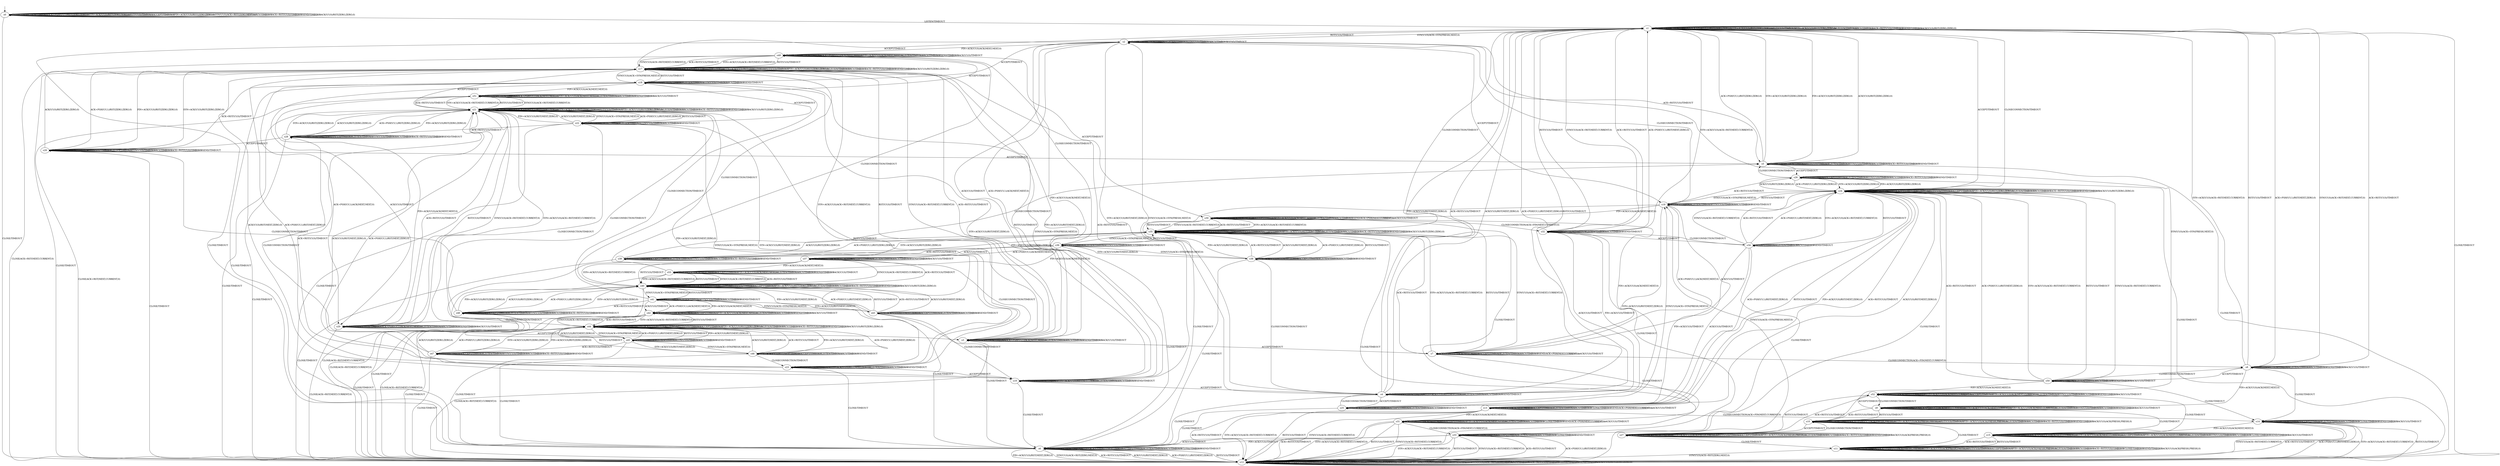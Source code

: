 digraph h16 {
s0 [label="s0"];
s1 [label="s1"];
s12 [label="s12"];
s2 [label="s2"];
s24 [label="s24"];
s3 [label="s3"];
s4 [label="s4"];
s5 [label="s5"];
s6 [label="s6"];
s16 [label="s16"];
s49 [label="s49"];
s7 [label="s7"];
s17 [label="s17"];
s25 [label="s25"];
s26 [label="s26"];
s8 [label="s8"];
s13 [label="s13"];
s18 [label="s18"];
s30 [label="s30"];
s35 [label="s35"];
s9 [label="s9"];
s14 [label="s14"];
s19 [label="s19"];
s20 [label="s20"];
s29 [label="s29"];
s31 [label="s31"];
s32 [label="s32"];
s36 [label="s36"];
s50 [label="s50"];
s51 [label="s51"];
s10 [label="s10"];
s15 [label="s15"];
s21 [label="s21"];
s33 [label="s33"];
s34 [label="s34"];
s37 [label="s37"];
s38 [label="s38"];
s39 [label="s39"];
s52 [label="s52"];
s53 [label="s53"];
s11 [label="s11"];
s22 [label="s22"];
s27 [label="s27"];
s40 [label="s40"];
s23 [label="s23"];
s28 [label="s28"];
s41 [label="s41"];
s42 [label="s42"];
s43 [label="s43"];
s48 [label="s48"];
s44 [label="s44"];
s45 [label="s45"];
s46 [label="s46"];
s47 [label="s47"];
s0 -> s0 [label="CLOSECONNECTION/TIMEOUT"];
s0 -> s0 [label="ACK+PSH(V,V,1)/RST(ZERO,ZERO,0)"];
s0 -> s0 [label="SYN+ACK(V,V,0)/RST(ZERO,ZERO,0)"];
s0 -> s0 [label="RST(V,V,0)/TIMEOUT"];
s0 -> s0 [label="ACCEPT/TIMEOUT"];
s0 -> s0 [label="FIN+ACK(V,V,0)/RST(ZERO,ZERO,0)"];
s0 -> s1 [label="LISTEN/TIMEOUT"];
s0 -> s0 [label="SYN(V,V,0)/ACK+RST(ZERO,NEXT,0)"];
s0 -> s0 [label="RCV/TIMEOUT"];
s0 -> s0 [label="ACK+RST(V,V,0)/TIMEOUT"];
s0 -> s12 [label="CLOSE/TIMEOUT"];
s0 -> s0 [label="SEND/TIMEOUT"];
s0 -> s0 [label="ACK(V,V,0)/RST(ZERO,ZERO,0)"];
s1 -> s1 [label="CLOSECONNECTION/TIMEOUT"];
s1 -> s1 [label="ACK+PSH(V,V,1)/RST(ZERO,ZERO,0)"];
s1 -> s1 [label="SYN+ACK(V,V,0)/RST(ZERO,ZERO,0)"];
s1 -> s1 [label="RST(V,V,0)/TIMEOUT"];
s1 -> s24 [label="ACCEPT/TIMEOUT"];
s1 -> s1 [label="FIN+ACK(V,V,0)/RST(ZERO,ZERO,0)"];
s1 -> s1 [label="LISTEN/TIMEOUT"];
s1 -> s2 [label="SYN(V,V,0)/ACK+SYN(FRESH,NEXT,0)"];
s1 -> s1 [label="RCV/TIMEOUT"];
s1 -> s1 [label="ACK+RST(V,V,0)/TIMEOUT"];
s1 -> s12 [label="CLOSE/TIMEOUT"];
s1 -> s1 [label="SEND/TIMEOUT"];
s1 -> s1 [label="ACK(V,V,0)/RST(ZERO,ZERO,0)"];
s12 -> s12 [label="CLOSECONNECTION/TIMEOUT"];
s12 -> s12 [label="ACK+PSH(V,V,1)/RST(ZERO,ZERO,0)"];
s12 -> s12 [label="SYN+ACK(V,V,0)/RST(ZERO,ZERO,0)"];
s12 -> s12 [label="RST(V,V,0)/TIMEOUT"];
s12 -> s12 [label="ACCEPT/TIMEOUT"];
s12 -> s12 [label="FIN+ACK(V,V,0)/RST(ZERO,ZERO,0)"];
s12 -> s12 [label="LISTEN/TIMEOUT"];
s12 -> s12 [label="SYN(V,V,0)/ACK+RST(ZERO,NEXT,0)"];
s12 -> s12 [label="RCV/TIMEOUT"];
s12 -> s12 [label="ACK+RST(V,V,0)/TIMEOUT"];
s12 -> s12 [label="CLOSE/TIMEOUT"];
s12 -> s12 [label="SEND/TIMEOUT"];
s12 -> s12 [label="ACK(V,V,0)/RST(ZERO,ZERO,0)"];
s2 -> s2 [label="CLOSECONNECTION/TIMEOUT"];
s2 -> s3 [label="ACK+PSH(V,V,1)/ACK(NEXT,NEXT,0)"];
s2 -> s4 [label="SYN+ACK(V,V,0)/RST(NEXT,ZERO,0)"];
s2 -> s1 [label="RST(V,V,0)/TIMEOUT"];
s2 -> s16 [label="ACCEPT/TIMEOUT"];
s2 -> s49 [label="FIN+ACK(V,V,0)/ACK(NEXT,NEXT,0)"];
s2 -> s2 [label="LISTEN/TIMEOUT"];
s2 -> s2 [label="SYN(V,V,0)/TIMEOUT"];
s2 -> s2 [label="RCV/TIMEOUT"];
s2 -> s5 [label="ACK+RST(V,V,0)/TIMEOUT"];
s2 -> s6 [label="CLOSE/TIMEOUT"];
s2 -> s2 [label="SEND/TIMEOUT"];
s2 -> s3 [label="ACK(V,V,0)/TIMEOUT"];
s24 -> s1 [label="CLOSECONNECTION/TIMEOUT"];
s24 -> s24 [label="ACK+PSH(V,V,1)/RST(ZERO,ZERO,0)"];
s24 -> s24 [label="SYN+ACK(V,V,0)/RST(ZERO,ZERO,0)"];
s24 -> s24 [label="RST(V,V,0)/TIMEOUT"];
s24 -> s24 [label="ACCEPT/TIMEOUT"];
s24 -> s24 [label="FIN+ACK(V,V,0)/RST(ZERO,ZERO,0)"];
s24 -> s24 [label="LISTEN/TIMEOUT"];
s24 -> s16 [label="SYN(V,V,0)/ACK+SYN(FRESH,NEXT,0)"];
s24 -> s24 [label="RCV/TIMEOUT"];
s24 -> s24 [label="ACK+RST(V,V,0)/TIMEOUT"];
s24 -> s12 [label="CLOSE/TIMEOUT"];
s24 -> s24 [label="SEND/TIMEOUT"];
s24 -> s24 [label="ACK(V,V,0)/RST(ZERO,ZERO,0)"];
s3 -> s3 [label="CLOSECONNECTION/TIMEOUT"];
s3 -> s3 [label="ACK+PSH(V,V,1)/ACK(NEXT,NEXT,0)"];
s3 -> s17 [label="SYN+ACK(V,V,0)/ACK+RST(NEXT,CURRENT,0)"];
s3 -> s17 [label="RST(V,V,0)/TIMEOUT"];
s3 -> s7 [label="ACCEPT/TIMEOUT"];
s3 -> s49 [label="FIN+ACK(V,V,0)/ACK(NEXT,NEXT,0)"];
s3 -> s3 [label="LISTEN/TIMEOUT"];
s3 -> s17 [label="SYN(V,V,0)/ACK+RST(NEXT,CURRENT,0)"];
s3 -> s3 [label="RCV/TIMEOUT"];
s3 -> s17 [label="ACK+RST(V,V,0)/TIMEOUT"];
s3 -> s12 [label="CLOSE/ACK+RST(NEXT,CURRENT,0)"];
s3 -> s3 [label="SEND/TIMEOUT"];
s3 -> s3 [label="ACK(V,V,0)/TIMEOUT"];
s4 -> s4 [label="CLOSECONNECTION/TIMEOUT"];
s4 -> s1 [label="ACK+PSH(V,V,1)/RST(NEXT,ZERO,0)"];
s4 -> s4 [label="SYN+ACK(V,V,0)/RST(NEXT,ZERO,0)"];
s4 -> s1 [label="RST(V,V,0)/TIMEOUT"];
s4 -> s25 [label="ACCEPT/TIMEOUT"];
s4 -> s1 [label="FIN+ACK(V,V,0)/RST(NEXT,ZERO,0)"];
s4 -> s4 [label="LISTEN/TIMEOUT"];
s4 -> s2 [label="SYN(V,V,0)/ACK+SYN(FRESH,NEXT,0)"];
s4 -> s4 [label="RCV/TIMEOUT"];
s4 -> s1 [label="ACK+RST(V,V,0)/TIMEOUT"];
s4 -> s6 [label="CLOSE/TIMEOUT"];
s4 -> s4 [label="SEND/TIMEOUT"];
s4 -> s1 [label="ACK(V,V,0)/RST(NEXT,ZERO,0)"];
s5 -> s5 [label="CLOSECONNECTION/TIMEOUT"];
s5 -> s1 [label="ACK+PSH(V,V,1)/RST(ZERO,ZERO,0)"];
s5 -> s1 [label="SYN+ACK(V,V,0)/RST(ZERO,ZERO,0)"];
s5 -> s5 [label="RST(V,V,0)/TIMEOUT"];
s5 -> s26 [label="ACCEPT/TIMEOUT"];
s5 -> s1 [label="FIN+ACK(V,V,0)/RST(ZERO,ZERO,0)"];
s5 -> s5 [label="LISTEN/TIMEOUT"];
s5 -> s5 [label="SYN(V,V,0)/TIMEOUT"];
s5 -> s5 [label="RCV/TIMEOUT"];
s5 -> s5 [label="ACK+RST(V,V,0)/TIMEOUT"];
s5 -> s12 [label="CLOSE/TIMEOUT"];
s5 -> s5 [label="SEND/TIMEOUT"];
s5 -> s1 [label="ACK(V,V,0)/RST(ZERO,ZERO,0)"];
s6 -> s6 [label="CLOSECONNECTION/TIMEOUT"];
s6 -> s12 [label="ACK+PSH(V,V,1)/RST(NEXT,ZERO,0)"];
s6 -> s6 [label="SYN+ACK(V,V,0)/RST(NEXT,ZERO,0)"];
s6 -> s12 [label="RST(V,V,0)/TIMEOUT"];
s6 -> s6 [label="ACCEPT/TIMEOUT"];
s6 -> s12 [label="FIN+ACK(V,V,0)/RST(NEXT,ZERO,0)"];
s6 -> s6 [label="LISTEN/TIMEOUT"];
s6 -> s12 [label="SYN(V,V,0)/ACK+RST(ZERO,NEXT,0)"];
s6 -> s6 [label="RCV/TIMEOUT"];
s6 -> s12 [label="ACK+RST(V,V,0)/TIMEOUT"];
s6 -> s6 [label="CLOSE/TIMEOUT"];
s6 -> s6 [label="SEND/TIMEOUT"];
s6 -> s12 [label="ACK(V,V,0)/RST(NEXT,ZERO,0)"];
s16 -> s2 [label="CLOSECONNECTION/TIMEOUT"];
s16 -> s7 [label="ACK+PSH(V,V,1)/ACK(NEXT,NEXT,0)"];
s16 -> s25 [label="SYN+ACK(V,V,0)/RST(NEXT,ZERO,0)"];
s16 -> s24 [label="RST(V,V,0)/TIMEOUT"];
s16 -> s16 [label="ACCEPT/TIMEOUT"];
s16 -> s30 [label="FIN+ACK(V,V,0)/ACK(NEXT,NEXT,0)"];
s16 -> s16 [label="LISTEN/TIMEOUT"];
s16 -> s16 [label="SYN(V,V,0)/TIMEOUT"];
s16 -> s16 [label="RCV/TIMEOUT"];
s16 -> s26 [label="ACK+RST(V,V,0)/TIMEOUT"];
s16 -> s6 [label="CLOSE/TIMEOUT"];
s16 -> s16 [label="SEND/TIMEOUT"];
s16 -> s7 [label="ACK(V,V,0)/TIMEOUT"];
s49 -> s49 [label="CLOSECONNECTION/TIMEOUT"];
s49 -> s49 [label="ACK+PSH(V,V,1)/ACK(NEXT,NEXT,0)"];
s49 -> s17 [label="SYN+ACK(V,V,0)/ACK+RST(NEXT,CURRENT,0)"];
s49 -> s17 [label="RST(V,V,0)/TIMEOUT"];
s49 -> s30 [label="ACCEPT/TIMEOUT"];
s49 -> s49 [label="FIN+ACK(V,V,0)/ACK(NEXT,NEXT,0)"];
s49 -> s49 [label="LISTEN/TIMEOUT"];
s49 -> s17 [label="SYN(V,V,0)/ACK+RST(NEXT,CURRENT,0)"];
s49 -> s49 [label="RCV/TIMEOUT"];
s49 -> s17 [label="ACK+RST(V,V,0)/TIMEOUT"];
s49 -> s12 [label="CLOSE/ACK+RST(NEXT,CURRENT,0)"];
s49 -> s49 [label="SEND/TIMEOUT"];
s49 -> s49 [label="ACK(V,V,0)/TIMEOUT"];
s7 -> s8 [label="CLOSECONNECTION/ACK+FIN(NEXT,CURRENT,0)"];
s7 -> s7 [label="ACK+PSH(V,V,1)/ACK(NEXT,NEXT,0)"];
s7 -> s35 [label="SYN+ACK(V,V,0)/ACK+RST(NEXT,CURRENT,0)"];
s7 -> s35 [label="RST(V,V,0)/TIMEOUT"];
s7 -> s7 [label="ACCEPT/TIMEOUT"];
s7 -> s30 [label="FIN+ACK(V,V,0)/ACK(NEXT,NEXT,0)"];
s7 -> s7 [label="LISTEN/TIMEOUT"];
s7 -> s35 [label="SYN(V,V,0)/ACK+RST(NEXT,CURRENT,0)"];
s7 -> s7 [label="RCV/TIMEOUT"];
s7 -> s35 [label="ACK+RST(V,V,0)/TIMEOUT"];
s7 -> s13 [label="CLOSE/TIMEOUT"];
s7 -> s7 [label="SEND/ACK+PSH(NEXT,CURRENT,1)"];
s7 -> s7 [label="ACK(V,V,0)/TIMEOUT"];
s17 -> s17 [label="CLOSECONNECTION/TIMEOUT"];
s17 -> s17 [label="ACK+PSH(V,V,1)/RST(ZERO,ZERO,0)"];
s17 -> s17 [label="SYN+ACK(V,V,0)/RST(ZERO,ZERO,0)"];
s17 -> s17 [label="RST(V,V,0)/TIMEOUT"];
s17 -> s1 [label="ACCEPT/TIMEOUT"];
s17 -> s17 [label="FIN+ACK(V,V,0)/RST(ZERO,ZERO,0)"];
s17 -> s17 [label="LISTEN/TIMEOUT"];
s17 -> s18 [label="SYN(V,V,0)/ACK+SYN(FRESH,NEXT,0)"];
s17 -> s17 [label="RCV/TIMEOUT"];
s17 -> s17 [label="ACK+RST(V,V,0)/TIMEOUT"];
s17 -> s12 [label="CLOSE/TIMEOUT"];
s17 -> s17 [label="SEND/TIMEOUT"];
s17 -> s17 [label="ACK(V,V,0)/RST(ZERO,ZERO,0)"];
s25 -> s4 [label="CLOSECONNECTION/TIMEOUT"];
s25 -> s24 [label="ACK+PSH(V,V,1)/RST(NEXT,ZERO,0)"];
s25 -> s25 [label="SYN+ACK(V,V,0)/RST(NEXT,ZERO,0)"];
s25 -> s24 [label="RST(V,V,0)/TIMEOUT"];
s25 -> s25 [label="ACCEPT/TIMEOUT"];
s25 -> s24 [label="FIN+ACK(V,V,0)/RST(NEXT,ZERO,0)"];
s25 -> s25 [label="LISTEN/TIMEOUT"];
s25 -> s16 [label="SYN(V,V,0)/ACK+SYN(FRESH,NEXT,0)"];
s25 -> s25 [label="RCV/TIMEOUT"];
s25 -> s24 [label="ACK+RST(V,V,0)/TIMEOUT"];
s25 -> s6 [label="CLOSE/TIMEOUT"];
s25 -> s25 [label="SEND/TIMEOUT"];
s25 -> s24 [label="ACK(V,V,0)/RST(NEXT,ZERO,0)"];
s26 -> s5 [label="CLOSECONNECTION/TIMEOUT"];
s26 -> s24 [label="ACK+PSH(V,V,1)/RST(ZERO,ZERO,0)"];
s26 -> s24 [label="SYN+ACK(V,V,0)/RST(ZERO,ZERO,0)"];
s26 -> s26 [label="RST(V,V,0)/TIMEOUT"];
s26 -> s26 [label="ACCEPT/TIMEOUT"];
s26 -> s24 [label="FIN+ACK(V,V,0)/RST(ZERO,ZERO,0)"];
s26 -> s26 [label="LISTEN/TIMEOUT"];
s26 -> s26 [label="SYN(V,V,0)/TIMEOUT"];
s26 -> s26 [label="RCV/TIMEOUT"];
s26 -> s26 [label="ACK+RST(V,V,0)/TIMEOUT"];
s26 -> s12 [label="CLOSE/TIMEOUT"];
s26 -> s26 [label="SEND/TIMEOUT"];
s26 -> s24 [label="ACK(V,V,0)/RST(ZERO,ZERO,0)"];
s8 -> s8 [label="CLOSECONNECTION/TIMEOUT"];
s8 -> s1 [label="ACK+PSH(V,V,1)/RST(NEXT,ZERO,0)"];
s8 -> s1 [label="SYN+ACK(V,V,0)/ACK+RST(NEXT,CURRENT,0)"];
s8 -> s1 [label="RST(V,V,0)/TIMEOUT"];
s8 -> s50 [label="ACCEPT/TIMEOUT"];
s8 -> s9 [label="FIN+ACK(V,V,0)/ACK(NEXT,NEXT,0)"];
s8 -> s8 [label="LISTEN/TIMEOUT"];
s8 -> s1 [label="SYN(V,V,0)/ACK+RST(NEXT,CURRENT,0)"];
s8 -> s8 [label="RCV/TIMEOUT"];
s8 -> s1 [label="ACK+RST(V,V,0)/TIMEOUT"];
s8 -> s14 [label="CLOSE/TIMEOUT"];
s8 -> s8 [label="SEND/TIMEOUT"];
s8 -> s8 [label="ACK(V,V,0)/TIMEOUT"];
s13 -> s14 [label="CLOSECONNECTION/ACK+FIN(NEXT,CURRENT,0)"];
s13 -> s13 [label="ACK+PSH(V,V,1)/ACK(NEXT,NEXT,0)"];
s13 -> s12 [label="SYN+ACK(V,V,0)/ACK+RST(NEXT,CURRENT,0)"];
s13 -> s12 [label="RST(V,V,0)/TIMEOUT"];
s13 -> s13 [label="ACCEPT/TIMEOUT"];
s13 -> s31 [label="FIN+ACK(V,V,0)/ACK(NEXT,NEXT,0)"];
s13 -> s13 [label="LISTEN/TIMEOUT"];
s13 -> s12 [label="SYN(V,V,0)/ACK+RST(NEXT,CURRENT,0)"];
s13 -> s13 [label="RCV/TIMEOUT"];
s13 -> s12 [label="ACK+RST(V,V,0)/TIMEOUT"];
s13 -> s13 [label="CLOSE/TIMEOUT"];
s13 -> s13 [label="SEND/ACK+PSH(NEXT,CURRENT,1)"];
s13 -> s13 [label="ACK(V,V,0)/TIMEOUT"];
s18 -> s18 [label="CLOSECONNECTION/TIMEOUT"];
s18 -> s20 [label="ACK+PSH(V,V,1)/ACK(NEXT,NEXT,0)"];
s18 -> s19 [label="SYN+ACK(V,V,0)/RST(NEXT,ZERO,0)"];
s18 -> s17 [label="RST(V,V,0)/TIMEOUT"];
s18 -> s2 [label="ACCEPT/TIMEOUT"];
s18 -> s51 [label="FIN+ACK(V,V,0)/ACK(NEXT,NEXT,0)"];
s18 -> s18 [label="LISTEN/TIMEOUT"];
s18 -> s18 [label="SYN(V,V,0)/TIMEOUT"];
s18 -> s18 [label="RCV/TIMEOUT"];
s18 -> s29 [label="ACK+RST(V,V,0)/TIMEOUT"];
s18 -> s6 [label="CLOSE/TIMEOUT"];
s18 -> s18 [label="SEND/TIMEOUT"];
s18 -> s20 [label="ACK(V,V,0)/TIMEOUT"];
s30 -> s32 [label="CLOSECONNECTION/ACK+FIN(NEXT,CURRENT,0)"];
s30 -> s30 [label="ACK+PSH(V,V,1)/ACK(NEXT,NEXT,0)"];
s30 -> s35 [label="SYN+ACK(V,V,0)/ACK+RST(NEXT,CURRENT,0)"];
s30 -> s35 [label="RST(V,V,0)/TIMEOUT"];
s30 -> s30 [label="ACCEPT/TIMEOUT"];
s30 -> s30 [label="FIN+ACK(V,V,0)/ACK(NEXT,NEXT,0)"];
s30 -> s30 [label="LISTEN/TIMEOUT"];
s30 -> s35 [label="SYN(V,V,0)/ACK+RST(NEXT,CURRENT,0)"];
s30 -> s30 [label="RCV/TIMEOUT"];
s30 -> s35 [label="ACK+RST(V,V,0)/TIMEOUT"];
s30 -> s31 [label="CLOSE/TIMEOUT"];
s30 -> s30 [label="SEND/ACK+PSH(NEXT,CURRENT,1)"];
s30 -> s30 [label="ACK(V,V,0)/TIMEOUT"];
s35 -> s1 [label="CLOSECONNECTION/TIMEOUT"];
s35 -> s35 [label="ACK+PSH(V,V,1)/RST(ZERO,ZERO,0)"];
s35 -> s35 [label="SYN+ACK(V,V,0)/RST(ZERO,ZERO,0)"];
s35 -> s35 [label="RST(V,V,0)/TIMEOUT"];
s35 -> s35 [label="ACCEPT/TIMEOUT"];
s35 -> s35 [label="FIN+ACK(V,V,0)/RST(ZERO,ZERO,0)"];
s35 -> s35 [label="LISTEN/TIMEOUT"];
s35 -> s36 [label="SYN(V,V,0)/ACK+SYN(FRESH,NEXT,0)"];
s35 -> s35 [label="RCV/TIMEOUT"];
s35 -> s35 [label="ACK+RST(V,V,0)/TIMEOUT"];
s35 -> s12 [label="CLOSE/TIMEOUT"];
s35 -> s35 [label="SEND/TIMEOUT"];
s35 -> s35 [label="ACK(V,V,0)/RST(ZERO,ZERO,0)"];
s9 -> s9 [label="CLOSECONNECTION/TIMEOUT"];
s9 -> s9 [label="ACK+PSH(V,V,1)/ACK(NEXT,CURRENT,0)"];
s9 -> s9 [label="SYN+ACK(V,V,0)/ACK(NEXT,CURRENT,0)"];
s9 -> s10 [label="RST(V,V,0)/TIMEOUT"];
s9 -> s52 [label="ACCEPT/TIMEOUT"];
s9 -> s9 [label="FIN+ACK(V,V,0)/ACK(NEXT,CURRENT,0)"];
s9 -> s9 [label="LISTEN/TIMEOUT"];
s9 -> s9 [label="SYN(V,V,0)/TIMEOUT"];
s9 -> s9 [label="RCV/TIMEOUT"];
s9 -> s10 [label="ACK+RST(V,V,0)/TIMEOUT"];
s9 -> s15 [label="CLOSE/TIMEOUT"];
s9 -> s9 [label="SEND/TIMEOUT"];
s9 -> s9 [label="ACK(V,V,0)/TIMEOUT"];
s14 -> s14 [label="CLOSECONNECTION/TIMEOUT"];
s14 -> s12 [label="ACK+PSH(V,V,1)/RST(NEXT,ZERO,0)"];
s14 -> s12 [label="SYN+ACK(V,V,0)/ACK+RST(NEXT,CURRENT,0)"];
s14 -> s12 [label="RST(V,V,0)/TIMEOUT"];
s14 -> s14 [label="ACCEPT/TIMEOUT"];
s14 -> s15 [label="FIN+ACK(V,V,0)/ACK(NEXT,NEXT,0)"];
s14 -> s14 [label="LISTEN/TIMEOUT"];
s14 -> s12 [label="SYN(V,V,0)/ACK+RST(NEXT,CURRENT,0)"];
s14 -> s14 [label="RCV/TIMEOUT"];
s14 -> s12 [label="ACK+RST(V,V,0)/TIMEOUT"];
s14 -> s14 [label="CLOSE/TIMEOUT"];
s14 -> s14 [label="SEND/TIMEOUT"];
s14 -> s14 [label="ACK(V,V,0)/TIMEOUT"];
s19 -> s19 [label="CLOSECONNECTION/TIMEOUT"];
s19 -> s17 [label="ACK+PSH(V,V,1)/RST(NEXT,ZERO,0)"];
s19 -> s19 [label="SYN+ACK(V,V,0)/RST(NEXT,ZERO,0)"];
s19 -> s17 [label="RST(V,V,0)/TIMEOUT"];
s19 -> s4 [label="ACCEPT/TIMEOUT"];
s19 -> s17 [label="FIN+ACK(V,V,0)/RST(NEXT,ZERO,0)"];
s19 -> s19 [label="LISTEN/TIMEOUT"];
s19 -> s18 [label="SYN(V,V,0)/ACK+SYN(FRESH,NEXT,0)"];
s19 -> s19 [label="RCV/TIMEOUT"];
s19 -> s17 [label="ACK+RST(V,V,0)/TIMEOUT"];
s19 -> s6 [label="CLOSE/TIMEOUT"];
s19 -> s19 [label="SEND/TIMEOUT"];
s19 -> s17 [label="ACK(V,V,0)/RST(NEXT,ZERO,0)"];
s20 -> s20 [label="CLOSECONNECTION/TIMEOUT"];
s20 -> s20 [label="ACK+PSH(V,V,1)/ACK(NEXT,NEXT,0)"];
s20 -> s21 [label="SYN+ACK(V,V,0)/ACK+RST(NEXT,CURRENT,0)"];
s20 -> s21 [label="RST(V,V,0)/TIMEOUT"];
s20 -> s3 [label="ACCEPT/TIMEOUT"];
s20 -> s51 [label="FIN+ACK(V,V,0)/ACK(NEXT,NEXT,0)"];
s20 -> s20 [label="LISTEN/TIMEOUT"];
s20 -> s21 [label="SYN(V,V,0)/ACK+RST(NEXT,CURRENT,0)"];
s20 -> s20 [label="RCV/TIMEOUT"];
s20 -> s21 [label="ACK+RST(V,V,0)/TIMEOUT"];
s20 -> s12 [label="CLOSE/ACK+RST(NEXT,CURRENT,0)"];
s20 -> s20 [label="SEND/TIMEOUT"];
s20 -> s20 [label="ACK(V,V,0)/TIMEOUT"];
s29 -> s29 [label="CLOSECONNECTION/TIMEOUT"];
s29 -> s17 [label="ACK+PSH(V,V,1)/RST(ZERO,ZERO,0)"];
s29 -> s17 [label="SYN+ACK(V,V,0)/RST(ZERO,ZERO,0)"];
s29 -> s29 [label="RST(V,V,0)/TIMEOUT"];
s29 -> s5 [label="ACCEPT/TIMEOUT"];
s29 -> s17 [label="FIN+ACK(V,V,0)/RST(ZERO,ZERO,0)"];
s29 -> s29 [label="LISTEN/TIMEOUT"];
s29 -> s29 [label="SYN(V,V,0)/TIMEOUT"];
s29 -> s29 [label="RCV/TIMEOUT"];
s29 -> s29 [label="ACK+RST(V,V,0)/TIMEOUT"];
s29 -> s12 [label="CLOSE/TIMEOUT"];
s29 -> s29 [label="SEND/TIMEOUT"];
s29 -> s17 [label="ACK(V,V,0)/RST(ZERO,ZERO,0)"];
s31 -> s33 [label="CLOSECONNECTION/ACK+FIN(NEXT,CURRENT,0)"];
s31 -> s31 [label="ACK+PSH(V,V,1)/ACK(NEXT,NEXT,0)"];
s31 -> s12 [label="SYN+ACK(V,V,0)/ACK+RST(NEXT,CURRENT,0)"];
s31 -> s12 [label="RST(V,V,0)/TIMEOUT"];
s31 -> s31 [label="ACCEPT/TIMEOUT"];
s31 -> s31 [label="FIN+ACK(V,V,0)/ACK(NEXT,NEXT,0)"];
s31 -> s31 [label="LISTEN/TIMEOUT"];
s31 -> s12 [label="SYN(V,V,0)/ACK+RST(NEXT,CURRENT,0)"];
s31 -> s31 [label="RCV/TIMEOUT"];
s31 -> s12 [label="ACK+RST(V,V,0)/TIMEOUT"];
s31 -> s31 [label="CLOSE/TIMEOUT"];
s31 -> s31 [label="SEND/ACK+PSH(NEXT,CURRENT,1)"];
s31 -> s31 [label="ACK(V,V,0)/TIMEOUT"];
s32 -> s32 [label="CLOSECONNECTION/TIMEOUT"];
s32 -> s1 [label="ACK+PSH(V,V,1)/RST(NEXT,ZERO,0)"];
s32 -> s1 [label="SYN+ACK(V,V,0)/ACK+RST(NEXT,CURRENT,0)"];
s32 -> s1 [label="RST(V,V,0)/TIMEOUT"];
s32 -> s34 [label="ACCEPT/TIMEOUT"];
s32 -> s4 [label="FIN+ACK(V,V,0)/TIMEOUT"];
s32 -> s32 [label="LISTEN/TIMEOUT"];
s32 -> s1 [label="SYN(V,V,0)/ACK+RST(NEXT,CURRENT,0)"];
s32 -> s32 [label="RCV/TIMEOUT"];
s32 -> s1 [label="ACK+RST(V,V,0)/TIMEOUT"];
s32 -> s33 [label="CLOSE/TIMEOUT"];
s32 -> s32 [label="SEND/TIMEOUT"];
s32 -> s4 [label="ACK(V,V,0)/TIMEOUT"];
s36 -> s2 [label="CLOSECONNECTION/TIMEOUT"];
s36 -> s37 [label="ACK+PSH(V,V,1)/ACK(NEXT,NEXT,0)"];
s36 -> s38 [label="SYN+ACK(V,V,0)/RST(NEXT,ZERO,0)"];
s36 -> s35 [label="RST(V,V,0)/TIMEOUT"];
s36 -> s36 [label="ACCEPT/TIMEOUT"];
s36 -> s53 [label="FIN+ACK(V,V,0)/ACK(NEXT,NEXT,0)"];
s36 -> s36 [label="LISTEN/TIMEOUT"];
s36 -> s36 [label="SYN(V,V,0)/TIMEOUT"];
s36 -> s36 [label="RCV/TIMEOUT"];
s36 -> s39 [label="ACK+RST(V,V,0)/TIMEOUT"];
s36 -> s6 [label="CLOSE/TIMEOUT"];
s36 -> s36 [label="SEND/TIMEOUT"];
s36 -> s37 [label="ACK(V,V,0)/TIMEOUT"];
s50 -> s8 [label="CLOSECONNECTION/TIMEOUT"];
s50 -> s24 [label="ACK+PSH(V,V,1)/RST(NEXT,ZERO,0)"];
s50 -> s24 [label="SYN+ACK(V,V,0)/ACK+RST(NEXT,CURRENT,0)"];
s50 -> s24 [label="RST(V,V,0)/TIMEOUT"];
s50 -> s50 [label="ACCEPT/TIMEOUT"];
s50 -> s52 [label="FIN+ACK(V,V,0)/ACK(NEXT,NEXT,0)"];
s50 -> s50 [label="LISTEN/TIMEOUT"];
s50 -> s24 [label="SYN(V,V,0)/ACK+RST(NEXT,CURRENT,0)"];
s50 -> s50 [label="RCV/TIMEOUT"];
s50 -> s24 [label="ACK+RST(V,V,0)/TIMEOUT"];
s50 -> s14 [label="CLOSE/TIMEOUT"];
s50 -> s50 [label="SEND/TIMEOUT"];
s50 -> s50 [label="ACK(V,V,0)/TIMEOUT"];
s51 -> s51 [label="CLOSECONNECTION/TIMEOUT"];
s51 -> s51 [label="ACK+PSH(V,V,1)/ACK(NEXT,NEXT,0)"];
s51 -> s21 [label="SYN+ACK(V,V,0)/ACK+RST(NEXT,CURRENT,0)"];
s51 -> s21 [label="RST(V,V,0)/TIMEOUT"];
s51 -> s49 [label="ACCEPT/TIMEOUT"];
s51 -> s51 [label="FIN+ACK(V,V,0)/ACK(NEXT,NEXT,0)"];
s51 -> s51 [label="LISTEN/TIMEOUT"];
s51 -> s21 [label="SYN(V,V,0)/ACK+RST(NEXT,CURRENT,0)"];
s51 -> s51 [label="RCV/TIMEOUT"];
s51 -> s21 [label="ACK+RST(V,V,0)/TIMEOUT"];
s51 -> s12 [label="CLOSE/ACK+RST(NEXT,CURRENT,0)"];
s51 -> s51 [label="SEND/TIMEOUT"];
s51 -> s51 [label="ACK(V,V,0)/TIMEOUT"];
s10 -> s10 [label="CLOSECONNECTION/TIMEOUT"];
s10 -> s10 [label="ACK+PSH(V,V,1)/ACK(FRESH,FRESH,0)"];
s10 -> s10 [label="SYN+ACK(V,V,0)/ACK(FRESH,FRESH,0)"];
s10 -> s10 [label="RST(V,V,0)/TIMEOUT"];
s10 -> s27 [label="ACCEPT/TIMEOUT"];
s10 -> s10 [label="FIN+ACK(V,V,0)/ACK(FRESH,FRESH,0)"];
s10 -> s10 [label="LISTEN/TIMEOUT"];
s10 -> s2 [label="SYN(V,V,0)/ACK+SYN(FRESH,NEXT,0)"];
s10 -> s10 [label="RCV/TIMEOUT"];
s10 -> s10 [label="ACK+RST(V,V,0)/TIMEOUT"];
s10 -> s11 [label="CLOSE/TIMEOUT"];
s10 -> s10 [label="SEND/TIMEOUT"];
s10 -> s10 [label="ACK(V,V,0)/ACK(FRESH,FRESH,0)"];
s15 -> s15 [label="CLOSECONNECTION/TIMEOUT"];
s15 -> s15 [label="ACK+PSH(V,V,1)/ACK(NEXT,CURRENT,0)"];
s15 -> s15 [label="SYN+ACK(V,V,0)/ACK(NEXT,CURRENT,0)"];
s15 -> s11 [label="RST(V,V,0)/TIMEOUT"];
s15 -> s15 [label="ACCEPT/TIMEOUT"];
s15 -> s15 [label="FIN+ACK(V,V,0)/ACK(NEXT,CURRENT,0)"];
s15 -> s15 [label="LISTEN/TIMEOUT"];
s15 -> s15 [label="SYN(V,V,0)/TIMEOUT"];
s15 -> s15 [label="RCV/TIMEOUT"];
s15 -> s11 [label="ACK+RST(V,V,0)/TIMEOUT"];
s15 -> s15 [label="CLOSE/TIMEOUT"];
s15 -> s15 [label="SEND/TIMEOUT"];
s15 -> s15 [label="ACK(V,V,0)/TIMEOUT"];
s21 -> s21 [label="CLOSECONNECTION/TIMEOUT"];
s21 -> s21 [label="ACK+PSH(V,V,1)/RST(ZERO,ZERO,0)"];
s21 -> s21 [label="SYN+ACK(V,V,0)/RST(ZERO,ZERO,0)"];
s21 -> s21 [label="RST(V,V,0)/TIMEOUT"];
s21 -> s17 [label="ACCEPT/TIMEOUT"];
s21 -> s21 [label="FIN+ACK(V,V,0)/RST(ZERO,ZERO,0)"];
s21 -> s21 [label="LISTEN/TIMEOUT"];
s21 -> s22 [label="SYN(V,V,0)/ACK+SYN(FRESH,NEXT,0)"];
s21 -> s21 [label="RCV/TIMEOUT"];
s21 -> s21 [label="ACK+RST(V,V,0)/TIMEOUT"];
s21 -> s12 [label="CLOSE/TIMEOUT"];
s21 -> s21 [label="SEND/TIMEOUT"];
s21 -> s21 [label="ACK(V,V,0)/RST(ZERO,ZERO,0)"];
s33 -> s33 [label="CLOSECONNECTION/TIMEOUT"];
s33 -> s12 [label="ACK+PSH(V,V,1)/RST(NEXT,ZERO,0)"];
s33 -> s12 [label="SYN+ACK(V,V,0)/ACK+RST(NEXT,CURRENT,0)"];
s33 -> s12 [label="RST(V,V,0)/TIMEOUT"];
s33 -> s33 [label="ACCEPT/TIMEOUT"];
s33 -> s6 [label="FIN+ACK(V,V,0)/TIMEOUT"];
s33 -> s33 [label="LISTEN/TIMEOUT"];
s33 -> s12 [label="SYN(V,V,0)/ACK+RST(NEXT,CURRENT,0)"];
s33 -> s33 [label="RCV/TIMEOUT"];
s33 -> s12 [label="ACK+RST(V,V,0)/TIMEOUT"];
s33 -> s33 [label="CLOSE/TIMEOUT"];
s33 -> s33 [label="SEND/TIMEOUT"];
s33 -> s6 [label="ACK(V,V,0)/TIMEOUT"];
s34 -> s32 [label="CLOSECONNECTION/TIMEOUT"];
s34 -> s24 [label="ACK+PSH(V,V,1)/RST(NEXT,ZERO,0)"];
s34 -> s24 [label="SYN+ACK(V,V,0)/ACK+RST(NEXT,CURRENT,0)"];
s34 -> s24 [label="RST(V,V,0)/TIMEOUT"];
s34 -> s34 [label="ACCEPT/TIMEOUT"];
s34 -> s25 [label="FIN+ACK(V,V,0)/TIMEOUT"];
s34 -> s34 [label="LISTEN/TIMEOUT"];
s34 -> s24 [label="SYN(V,V,0)/ACK+RST(NEXT,CURRENT,0)"];
s34 -> s34 [label="RCV/TIMEOUT"];
s34 -> s24 [label="ACK+RST(V,V,0)/TIMEOUT"];
s34 -> s33 [label="CLOSE/TIMEOUT"];
s34 -> s34 [label="SEND/TIMEOUT"];
s34 -> s25 [label="ACK(V,V,0)/TIMEOUT"];
s37 -> s3 [label="CLOSECONNECTION/TIMEOUT"];
s37 -> s37 [label="ACK+PSH(V,V,1)/ACK(NEXT,NEXT,0)"];
s37 -> s40 [label="SYN+ACK(V,V,0)/ACK+RST(NEXT,CURRENT,0)"];
s37 -> s40 [label="RST(V,V,0)/TIMEOUT"];
s37 -> s37 [label="ACCEPT/TIMEOUT"];
s37 -> s53 [label="FIN+ACK(V,V,0)/ACK(NEXT,NEXT,0)"];
s37 -> s37 [label="LISTEN/TIMEOUT"];
s37 -> s40 [label="SYN(V,V,0)/ACK+RST(NEXT,CURRENT,0)"];
s37 -> s37 [label="RCV/TIMEOUT"];
s37 -> s40 [label="ACK+RST(V,V,0)/TIMEOUT"];
s37 -> s12 [label="CLOSE/ACK+RST(NEXT,CURRENT,0)"];
s37 -> s37 [label="SEND/TIMEOUT"];
s37 -> s37 [label="ACK(V,V,0)/TIMEOUT"];
s38 -> s4 [label="CLOSECONNECTION/TIMEOUT"];
s38 -> s35 [label="ACK+PSH(V,V,1)/RST(NEXT,ZERO,0)"];
s38 -> s38 [label="SYN+ACK(V,V,0)/RST(NEXT,ZERO,0)"];
s38 -> s35 [label="RST(V,V,0)/TIMEOUT"];
s38 -> s38 [label="ACCEPT/TIMEOUT"];
s38 -> s35 [label="FIN+ACK(V,V,0)/RST(NEXT,ZERO,0)"];
s38 -> s38 [label="LISTEN/TIMEOUT"];
s38 -> s36 [label="SYN(V,V,0)/ACK+SYN(FRESH,NEXT,0)"];
s38 -> s38 [label="RCV/TIMEOUT"];
s38 -> s35 [label="ACK+RST(V,V,0)/TIMEOUT"];
s38 -> s6 [label="CLOSE/TIMEOUT"];
s38 -> s38 [label="SEND/TIMEOUT"];
s38 -> s35 [label="ACK(V,V,0)/RST(NEXT,ZERO,0)"];
s39 -> s5 [label="CLOSECONNECTION/TIMEOUT"];
s39 -> s35 [label="ACK+PSH(V,V,1)/RST(ZERO,ZERO,0)"];
s39 -> s35 [label="SYN+ACK(V,V,0)/RST(ZERO,ZERO,0)"];
s39 -> s39 [label="RST(V,V,0)/TIMEOUT"];
s39 -> s39 [label="ACCEPT/TIMEOUT"];
s39 -> s35 [label="FIN+ACK(V,V,0)/RST(ZERO,ZERO,0)"];
s39 -> s39 [label="LISTEN/TIMEOUT"];
s39 -> s39 [label="SYN(V,V,0)/TIMEOUT"];
s39 -> s39 [label="RCV/TIMEOUT"];
s39 -> s39 [label="ACK+RST(V,V,0)/TIMEOUT"];
s39 -> s12 [label="CLOSE/TIMEOUT"];
s39 -> s39 [label="SEND/TIMEOUT"];
s39 -> s35 [label="ACK(V,V,0)/RST(ZERO,ZERO,0)"];
s52 -> s9 [label="CLOSECONNECTION/TIMEOUT"];
s52 -> s52 [label="ACK+PSH(V,V,1)/ACK(NEXT,CURRENT,0)"];
s52 -> s52 [label="SYN+ACK(V,V,0)/ACK(NEXT,CURRENT,0)"];
s52 -> s27 [label="RST(V,V,0)/TIMEOUT"];
s52 -> s52 [label="ACCEPT/TIMEOUT"];
s52 -> s52 [label="FIN+ACK(V,V,0)/ACK(NEXT,CURRENT,0)"];
s52 -> s52 [label="LISTEN/TIMEOUT"];
s52 -> s52 [label="SYN(V,V,0)/TIMEOUT"];
s52 -> s52 [label="RCV/TIMEOUT"];
s52 -> s27 [label="ACK+RST(V,V,0)/TIMEOUT"];
s52 -> s15 [label="CLOSE/TIMEOUT"];
s52 -> s52 [label="SEND/TIMEOUT"];
s52 -> s52 [label="ACK(V,V,0)/TIMEOUT"];
s53 -> s49 [label="CLOSECONNECTION/TIMEOUT"];
s53 -> s53 [label="ACK+PSH(V,V,1)/ACK(NEXT,NEXT,0)"];
s53 -> s40 [label="SYN+ACK(V,V,0)/ACK+RST(NEXT,CURRENT,0)"];
s53 -> s40 [label="RST(V,V,0)/TIMEOUT"];
s53 -> s53 [label="ACCEPT/TIMEOUT"];
s53 -> s53 [label="FIN+ACK(V,V,0)/ACK(NEXT,NEXT,0)"];
s53 -> s53 [label="LISTEN/TIMEOUT"];
s53 -> s40 [label="SYN(V,V,0)/ACK+RST(NEXT,CURRENT,0)"];
s53 -> s53 [label="RCV/TIMEOUT"];
s53 -> s40 [label="ACK+RST(V,V,0)/TIMEOUT"];
s53 -> s12 [label="CLOSE/ACK+RST(NEXT,CURRENT,0)"];
s53 -> s53 [label="SEND/TIMEOUT"];
s53 -> s53 [label="ACK(V,V,0)/TIMEOUT"];
s11 -> s11 [label="CLOSECONNECTION/TIMEOUT"];
s11 -> s11 [label="ACK+PSH(V,V,1)/ACK(FRESH,FRESH,0)"];
s11 -> s11 [label="SYN+ACK(V,V,0)/ACK(FRESH,FRESH,0)"];
s11 -> s11 [label="RST(V,V,0)/TIMEOUT"];
s11 -> s11 [label="ACCEPT/TIMEOUT"];
s11 -> s11 [label="FIN+ACK(V,V,0)/ACK(FRESH,FRESH,0)"];
s11 -> s11 [label="LISTEN/TIMEOUT"];
s11 -> s12 [label="SYN(V,V,0)/ACK+RST(ZERO,NEXT,0)"];
s11 -> s11 [label="RCV/TIMEOUT"];
s11 -> s11 [label="ACK+RST(V,V,0)/TIMEOUT"];
s11 -> s11 [label="CLOSE/TIMEOUT"];
s11 -> s11 [label="SEND/TIMEOUT"];
s11 -> s11 [label="ACK(V,V,0)/ACK(FRESH,FRESH,0)"];
s22 -> s22 [label="CLOSECONNECTION/TIMEOUT"];
s22 -> s21 [label="ACK+PSH(V,V,1)/RST(NEXT,ZERO,0)"];
s22 -> s23 [label="SYN+ACK(V,V,0)/RST(NEXT,ZERO,0)"];
s22 -> s21 [label="RST(V,V,0)/TIMEOUT"];
s22 -> s18 [label="ACCEPT/TIMEOUT"];
s22 -> s21 [label="FIN+ACK(V,V,0)/RST(NEXT,ZERO,0)"];
s22 -> s22 [label="LISTEN/TIMEOUT"];
s22 -> s22 [label="SYN(V,V,0)/TIMEOUT"];
s22 -> s22 [label="RCV/TIMEOUT"];
s22 -> s28 [label="ACK+RST(V,V,0)/TIMEOUT"];
s22 -> s6 [label="CLOSE/TIMEOUT"];
s22 -> s22 [label="SEND/TIMEOUT"];
s22 -> s21 [label="ACK(V,V,0)/RST(NEXT,ZERO,0)"];
s27 -> s10 [label="CLOSECONNECTION/TIMEOUT"];
s27 -> s27 [label="ACK+PSH(V,V,1)/ACK(FRESH,FRESH,0)"];
s27 -> s27 [label="SYN+ACK(V,V,0)/ACK(FRESH,FRESH,0)"];
s27 -> s27 [label="RST(V,V,0)/TIMEOUT"];
s27 -> s27 [label="ACCEPT/TIMEOUT"];
s27 -> s27 [label="FIN+ACK(V,V,0)/ACK(FRESH,FRESH,0)"];
s27 -> s27 [label="LISTEN/TIMEOUT"];
s27 -> s16 [label="SYN(V,V,0)/ACK+SYN(FRESH,NEXT,0)"];
s27 -> s27 [label="RCV/TIMEOUT"];
s27 -> s27 [label="ACK+RST(V,V,0)/TIMEOUT"];
s27 -> s11 [label="CLOSE/TIMEOUT"];
s27 -> s27 [label="SEND/TIMEOUT"];
s27 -> s27 [label="ACK(V,V,0)/ACK(FRESH,FRESH,0)"];
s40 -> s17 [label="CLOSECONNECTION/TIMEOUT"];
s40 -> s40 [label="ACK+PSH(V,V,1)/RST(ZERO,ZERO,0)"];
s40 -> s40 [label="SYN+ACK(V,V,0)/RST(ZERO,ZERO,0)"];
s40 -> s40 [label="RST(V,V,0)/TIMEOUT"];
s40 -> s40 [label="ACCEPT/TIMEOUT"];
s40 -> s40 [label="FIN+ACK(V,V,0)/RST(ZERO,ZERO,0)"];
s40 -> s40 [label="LISTEN/TIMEOUT"];
s40 -> s41 [label="SYN(V,V,0)/ACK+SYN(FRESH,NEXT,0)"];
s40 -> s40 [label="RCV/TIMEOUT"];
s40 -> s40 [label="ACK+RST(V,V,0)/TIMEOUT"];
s40 -> s12 [label="CLOSE/TIMEOUT"];
s40 -> s40 [label="SEND/TIMEOUT"];
s40 -> s40 [label="ACK(V,V,0)/RST(ZERO,ZERO,0)"];
s23 -> s23 [label="CLOSECONNECTION/TIMEOUT"];
s23 -> s21 [label="ACK+PSH(V,V,1)/RST(NEXT,ZERO,0)"];
s23 -> s23 [label="SYN+ACK(V,V,0)/RST(NEXT,ZERO,0)"];
s23 -> s21 [label="RST(V,V,0)/TIMEOUT"];
s23 -> s19 [label="ACCEPT/TIMEOUT"];
s23 -> s21 [label="FIN+ACK(V,V,0)/RST(NEXT,ZERO,0)"];
s23 -> s23 [label="LISTEN/TIMEOUT"];
s23 -> s22 [label="SYN(V,V,0)/ACK+SYN(FRESH,NEXT,0)"];
s23 -> s23 [label="RCV/TIMEOUT"];
s23 -> s21 [label="ACK+RST(V,V,0)/TIMEOUT"];
s23 -> s6 [label="CLOSE/TIMEOUT"];
s23 -> s23 [label="SEND/TIMEOUT"];
s23 -> s21 [label="ACK(V,V,0)/RST(NEXT,ZERO,0)"];
s28 -> s28 [label="CLOSECONNECTION/TIMEOUT"];
s28 -> s21 [label="ACK+PSH(V,V,1)/RST(ZERO,ZERO,0)"];
s28 -> s21 [label="SYN+ACK(V,V,0)/RST(ZERO,ZERO,0)"];
s28 -> s28 [label="RST(V,V,0)/TIMEOUT"];
s28 -> s29 [label="ACCEPT/TIMEOUT"];
s28 -> s21 [label="FIN+ACK(V,V,0)/RST(ZERO,ZERO,0)"];
s28 -> s28 [label="LISTEN/TIMEOUT"];
s28 -> s28 [label="SYN(V,V,0)/TIMEOUT"];
s28 -> s28 [label="RCV/TIMEOUT"];
s28 -> s28 [label="ACK+RST(V,V,0)/TIMEOUT"];
s28 -> s12 [label="CLOSE/TIMEOUT"];
s28 -> s28 [label="SEND/TIMEOUT"];
s28 -> s21 [label="ACK(V,V,0)/RST(ZERO,ZERO,0)"];
s41 -> s18 [label="CLOSECONNECTION/TIMEOUT"];
s41 -> s42 [label="ACK+PSH(V,V,1)/ACK(NEXT,NEXT,0)"];
s41 -> s43 [label="SYN+ACK(V,V,0)/RST(NEXT,ZERO,0)"];
s41 -> s40 [label="RST(V,V,0)/TIMEOUT"];
s41 -> s41 [label="ACCEPT/TIMEOUT"];
s41 -> s42 [label="FIN+ACK(V,V,0)/ACK(NEXT,NEXT,0)"];
s41 -> s41 [label="LISTEN/TIMEOUT"];
s41 -> s41 [label="SYN(V,V,0)/TIMEOUT"];
s41 -> s41 [label="RCV/TIMEOUT"];
s41 -> s48 [label="ACK+RST(V,V,0)/TIMEOUT"];
s41 -> s6 [label="CLOSE/TIMEOUT"];
s41 -> s41 [label="SEND/TIMEOUT"];
s41 -> s42 [label="ACK(V,V,0)/TIMEOUT"];
s42 -> s20 [label="CLOSECONNECTION/TIMEOUT"];
s42 -> s42 [label="ACK+PSH(V,V,1)/ACK(NEXT,NEXT,0)"];
s42 -> s44 [label="SYN+ACK(V,V,0)/ACK+RST(NEXT,CURRENT,0)"];
s42 -> s44 [label="RST(V,V,0)/TIMEOUT"];
s42 -> s42 [label="ACCEPT/TIMEOUT"];
s42 -> s42 [label="FIN+ACK(V,V,0)/ACK(NEXT,NEXT,0)"];
s42 -> s42 [label="LISTEN/TIMEOUT"];
s42 -> s44 [label="SYN(V,V,0)/ACK+RST(NEXT,CURRENT,0)"];
s42 -> s42 [label="RCV/TIMEOUT"];
s42 -> s44 [label="ACK+RST(V,V,0)/TIMEOUT"];
s42 -> s12 [label="CLOSE/ACK+RST(NEXT,CURRENT,0)"];
s42 -> s42 [label="SEND/TIMEOUT"];
s42 -> s42 [label="ACK(V,V,0)/TIMEOUT"];
s43 -> s19 [label="CLOSECONNECTION/TIMEOUT"];
s43 -> s40 [label="ACK+PSH(V,V,1)/RST(NEXT,ZERO,0)"];
s43 -> s43 [label="SYN+ACK(V,V,0)/RST(NEXT,ZERO,0)"];
s43 -> s40 [label="RST(V,V,0)/TIMEOUT"];
s43 -> s43 [label="ACCEPT/TIMEOUT"];
s43 -> s40 [label="FIN+ACK(V,V,0)/RST(NEXT,ZERO,0)"];
s43 -> s43 [label="LISTEN/TIMEOUT"];
s43 -> s41 [label="SYN(V,V,0)/ACK+SYN(FRESH,NEXT,0)"];
s43 -> s43 [label="RCV/TIMEOUT"];
s43 -> s40 [label="ACK+RST(V,V,0)/TIMEOUT"];
s43 -> s6 [label="CLOSE/TIMEOUT"];
s43 -> s43 [label="SEND/TIMEOUT"];
s43 -> s40 [label="ACK(V,V,0)/RST(NEXT,ZERO,0)"];
s48 -> s29 [label="CLOSECONNECTION/TIMEOUT"];
s48 -> s40 [label="ACK+PSH(V,V,1)/RST(ZERO,ZERO,0)"];
s48 -> s40 [label="SYN+ACK(V,V,0)/RST(ZERO,ZERO,0)"];
s48 -> s48 [label="RST(V,V,0)/TIMEOUT"];
s48 -> s48 [label="ACCEPT/TIMEOUT"];
s48 -> s40 [label="FIN+ACK(V,V,0)/RST(ZERO,ZERO,0)"];
s48 -> s48 [label="LISTEN/TIMEOUT"];
s48 -> s48 [label="SYN(V,V,0)/TIMEOUT"];
s48 -> s48 [label="RCV/TIMEOUT"];
s48 -> s48 [label="ACK+RST(V,V,0)/TIMEOUT"];
s48 -> s12 [label="CLOSE/TIMEOUT"];
s48 -> s48 [label="SEND/TIMEOUT"];
s48 -> s40 [label="ACK(V,V,0)/RST(ZERO,ZERO,0)"];
s44 -> s21 [label="CLOSECONNECTION/TIMEOUT"];
s44 -> s44 [label="ACK+PSH(V,V,1)/RST(ZERO,ZERO,0)"];
s44 -> s44 [label="SYN+ACK(V,V,0)/RST(ZERO,ZERO,0)"];
s44 -> s44 [label="RST(V,V,0)/TIMEOUT"];
s44 -> s44 [label="ACCEPT/TIMEOUT"];
s44 -> s44 [label="FIN+ACK(V,V,0)/RST(ZERO,ZERO,0)"];
s44 -> s44 [label="LISTEN/TIMEOUT"];
s44 -> s45 [label="SYN(V,V,0)/ACK+SYN(FRESH,NEXT,0)"];
s44 -> s44 [label="RCV/TIMEOUT"];
s44 -> s44 [label="ACK+RST(V,V,0)/TIMEOUT"];
s44 -> s12 [label="CLOSE/TIMEOUT"];
s44 -> s44 [label="SEND/TIMEOUT"];
s44 -> s44 [label="ACK(V,V,0)/RST(ZERO,ZERO,0)"];
s45 -> s22 [label="CLOSECONNECTION/TIMEOUT"];
s45 -> s44 [label="ACK+PSH(V,V,1)/RST(NEXT,ZERO,0)"];
s45 -> s46 [label="SYN+ACK(V,V,0)/RST(NEXT,ZERO,0)"];
s45 -> s44 [label="RST(V,V,0)/TIMEOUT"];
s45 -> s45 [label="ACCEPT/TIMEOUT"];
s45 -> s44 [label="FIN+ACK(V,V,0)/RST(NEXT,ZERO,0)"];
s45 -> s45 [label="LISTEN/TIMEOUT"];
s45 -> s45 [label="SYN(V,V,0)/TIMEOUT"];
s45 -> s45 [label="RCV/TIMEOUT"];
s45 -> s47 [label="ACK+RST(V,V,0)/TIMEOUT"];
s45 -> s6 [label="CLOSE/TIMEOUT"];
s45 -> s45 [label="SEND/TIMEOUT"];
s45 -> s44 [label="ACK(V,V,0)/RST(NEXT,ZERO,0)"];
s46 -> s23 [label="CLOSECONNECTION/TIMEOUT"];
s46 -> s44 [label="ACK+PSH(V,V,1)/RST(NEXT,ZERO,0)"];
s46 -> s46 [label="SYN+ACK(V,V,0)/RST(NEXT,ZERO,0)"];
s46 -> s44 [label="RST(V,V,0)/TIMEOUT"];
s46 -> s46 [label="ACCEPT/TIMEOUT"];
s46 -> s44 [label="FIN+ACK(V,V,0)/RST(NEXT,ZERO,0)"];
s46 -> s46 [label="LISTEN/TIMEOUT"];
s46 -> s45 [label="SYN(V,V,0)/ACK+SYN(FRESH,NEXT,0)"];
s46 -> s46 [label="RCV/TIMEOUT"];
s46 -> s44 [label="ACK+RST(V,V,0)/TIMEOUT"];
s46 -> s6 [label="CLOSE/TIMEOUT"];
s46 -> s46 [label="SEND/TIMEOUT"];
s46 -> s44 [label="ACK(V,V,0)/RST(NEXT,ZERO,0)"];
s47 -> s28 [label="CLOSECONNECTION/TIMEOUT"];
s47 -> s44 [label="ACK+PSH(V,V,1)/RST(ZERO,ZERO,0)"];
s47 -> s44 [label="SYN+ACK(V,V,0)/RST(ZERO,ZERO,0)"];
s47 -> s47 [label="RST(V,V,0)/TIMEOUT"];
s47 -> s47 [label="ACCEPT/TIMEOUT"];
s47 -> s44 [label="FIN+ACK(V,V,0)/RST(ZERO,ZERO,0)"];
s47 -> s47 [label="LISTEN/TIMEOUT"];
s47 -> s47 [label="SYN(V,V,0)/TIMEOUT"];
s47 -> s47 [label="RCV/TIMEOUT"];
s47 -> s47 [label="ACK+RST(V,V,0)/TIMEOUT"];
s47 -> s12 [label="CLOSE/TIMEOUT"];
s47 -> s47 [label="SEND/TIMEOUT"];
s47 -> s44 [label="ACK(V,V,0)/RST(ZERO,ZERO,0)"];
__start0 [shape=none, label=""];
__start0 -> s0 [label=""];
}
